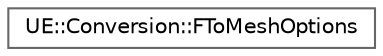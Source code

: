 digraph "Graphical Class Hierarchy"
{
 // INTERACTIVE_SVG=YES
 // LATEX_PDF_SIZE
  bgcolor="transparent";
  edge [fontname=Helvetica,fontsize=10,labelfontname=Helvetica,labelfontsize=10];
  node [fontname=Helvetica,fontsize=10,shape=box,height=0.2,width=0.4];
  rankdir="LR";
  Node0 [id="Node000000",label="UE::Conversion::FToMeshOptions",height=0.2,width=0.4,color="grey40", fillcolor="white", style="filled",URL="$db/dce/structUE_1_1Conversion_1_1FToMeshOptions.html",tooltip=" "];
}
